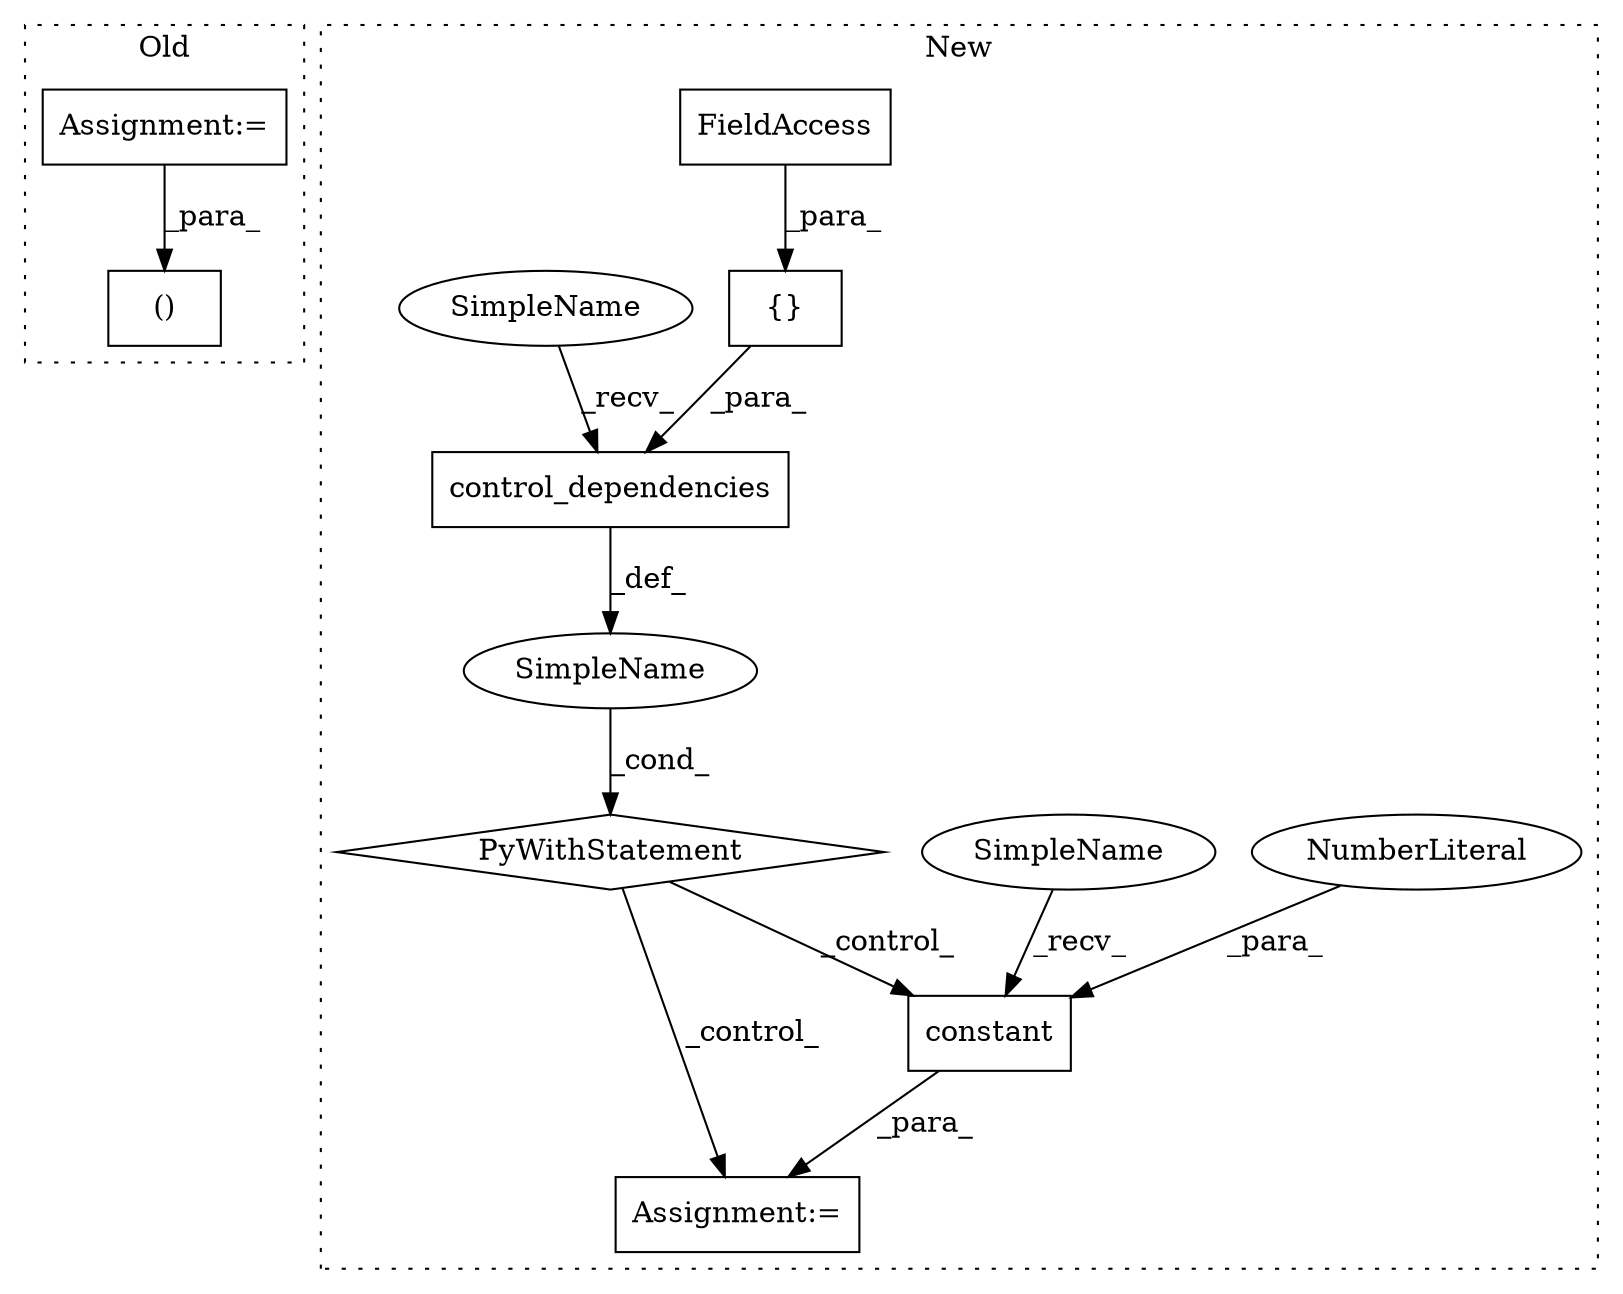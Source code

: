 digraph G {
subgraph cluster0 {
1 [label="()" a="106" s="10710" l="23" shape="box"];
4 [label="Assignment:=" a="7" s="10479" l="1" shape="box"];
label = "Old";
style="dotted";
}
subgraph cluster1 {
2 [label="constant" a="32" s="9939,9949" l="9,1" shape="box"];
3 [label="Assignment:=" a="7" s="9927" l="1" shape="box"];
5 [label="control_dependencies" a="32" s="9859,9910" l="21,1" shape="box"];
6 [label="NumberLiteral" a="34" s="9948" l="1" shape="ellipse"];
7 [label="{}" a="4" s="9889,9909" l="1,1" shape="box"];
8 [label="FieldAccess" a="22" s="9890" l="19" shape="box"];
9 [label="PyWithStatement" a="104" s="9838,9911" l="10,2" shape="diamond"];
10 [label="SimpleName" a="42" s="" l="" shape="ellipse"];
11 [label="SimpleName" a="42" s="9928" l="10" shape="ellipse"];
12 [label="SimpleName" a="42" s="9848" l="10" shape="ellipse"];
label = "New";
style="dotted";
}
2 -> 3 [label="_para_"];
4 -> 1 [label="_para_"];
5 -> 10 [label="_def_"];
6 -> 2 [label="_para_"];
7 -> 5 [label="_para_"];
8 -> 7 [label="_para_"];
9 -> 2 [label="_control_"];
9 -> 3 [label="_control_"];
10 -> 9 [label="_cond_"];
11 -> 2 [label="_recv_"];
12 -> 5 [label="_recv_"];
}